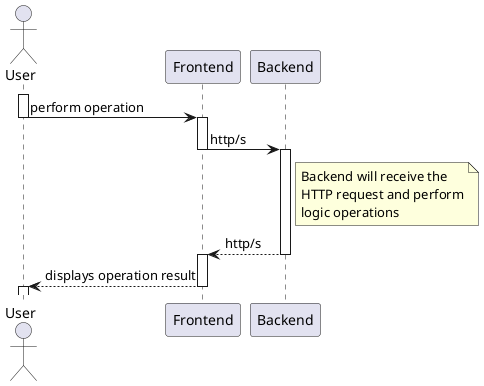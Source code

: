 @startuml

actor User as usr
participant Frontend as front
participant Backend as back

activate usr

usr -> front : perform operation
deactivate usr
activate front


front -> back : http/s
note right back
Backend will receive the
HTTP request and perform
logic operations
end note
deactivate front
activate back

back --> front : http/s
deactivate back

activate front
front --> usr : displays operation result
deactivate front
activate usr


@enduml